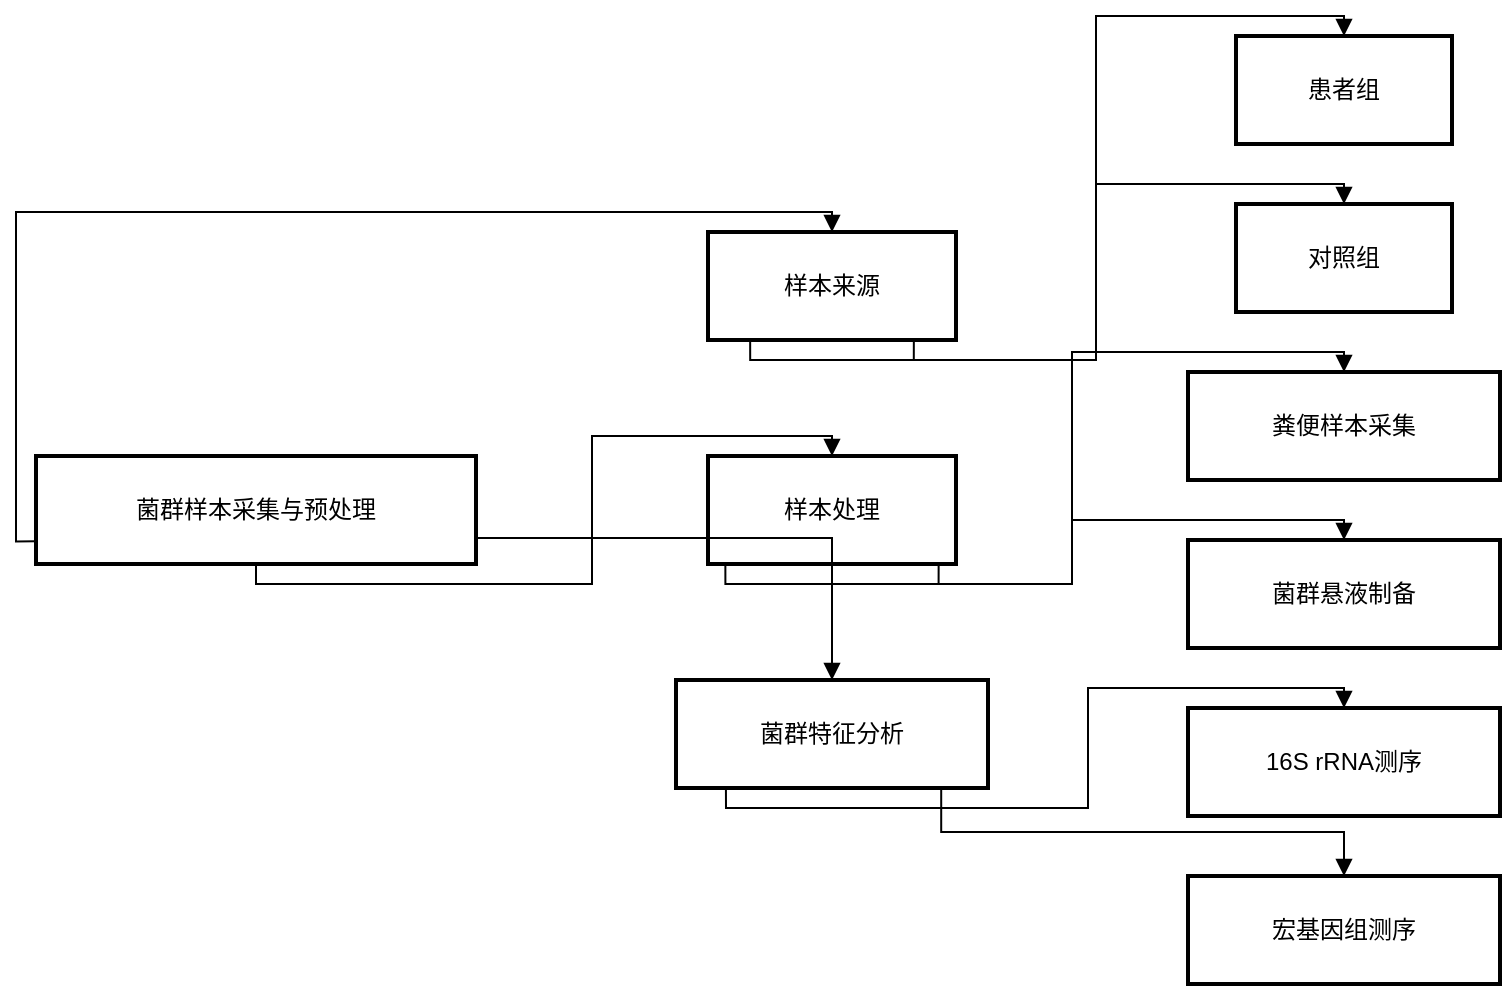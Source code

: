 <mxfile version="26.2.14">
  <diagram name="第 1 页" id="Mh5Mfn0W7jNBa9Apmi7j">
    <mxGraphModel dx="2245" dy="1931" grid="1" gridSize="10" guides="1" tooltips="1" connect="1" arrows="1" fold="1" page="1" pageScale="1" pageWidth="827" pageHeight="1169" math="0" shadow="0">
      <root>
        <mxCell id="0" />
        <mxCell id="1" parent="0" />
        <mxCell id="l-IGr21ZMGLG-8YQM3oT-1" value="菌群样本采集与预处理" style="whiteSpace=wrap;strokeWidth=2;" vertex="1" parent="1">
          <mxGeometry y="210" width="220" height="54" as="geometry" />
        </mxCell>
        <mxCell id="l-IGr21ZMGLG-8YQM3oT-2" value="样本来源" style="whiteSpace=wrap;strokeWidth=2;" vertex="1" parent="1">
          <mxGeometry x="336" y="98" width="124" height="54" as="geometry" />
        </mxCell>
        <mxCell id="l-IGr21ZMGLG-8YQM3oT-3" value="样本处理" style="whiteSpace=wrap;strokeWidth=2;" vertex="1" parent="1">
          <mxGeometry x="336" y="210" width="124" height="54" as="geometry" />
        </mxCell>
        <mxCell id="l-IGr21ZMGLG-8YQM3oT-4" value="菌群特征分析" style="whiteSpace=wrap;strokeWidth=2;" vertex="1" parent="1">
          <mxGeometry x="320" y="322" width="156" height="54" as="geometry" />
        </mxCell>
        <mxCell id="l-IGr21ZMGLG-8YQM3oT-5" value="患者组" style="whiteSpace=wrap;strokeWidth=2;" vertex="1" parent="1">
          <mxGeometry x="600" width="108" height="54" as="geometry" />
        </mxCell>
        <mxCell id="l-IGr21ZMGLG-8YQM3oT-6" value="对照组" style="whiteSpace=wrap;strokeWidth=2;" vertex="1" parent="1">
          <mxGeometry x="600" y="84" width="108" height="54" as="geometry" />
        </mxCell>
        <mxCell id="l-IGr21ZMGLG-8YQM3oT-7" value="粪便样本采集" style="whiteSpace=wrap;strokeWidth=2;" vertex="1" parent="1">
          <mxGeometry x="576" y="168" width="156" height="54" as="geometry" />
        </mxCell>
        <mxCell id="l-IGr21ZMGLG-8YQM3oT-8" value="菌群悬液制备" style="whiteSpace=wrap;strokeWidth=2;" vertex="1" parent="1">
          <mxGeometry x="576" y="252" width="156" height="54" as="geometry" />
        </mxCell>
        <mxCell id="l-IGr21ZMGLG-8YQM3oT-9" value="16S rRNA测序" style="whiteSpace=wrap;strokeWidth=2;" vertex="1" parent="1">
          <mxGeometry x="576" y="336" width="156" height="54" as="geometry" />
        </mxCell>
        <mxCell id="l-IGr21ZMGLG-8YQM3oT-10" value="宏基因组测序" style="whiteSpace=wrap;strokeWidth=2;" vertex="1" parent="1">
          <mxGeometry x="576" y="420" width="156" height="54" as="geometry" />
        </mxCell>
        <mxCell id="l-IGr21ZMGLG-8YQM3oT-11" value="" style="startArrow=none;endArrow=block;exitX=0;exitY=0.79;entryX=0.5;entryY=0;rounded=0;orthogonal=1;edgeStyle=orthogonalEdgeStyle;strokeWidth=1;fontSize=18;" edge="1" parent="1" source="l-IGr21ZMGLG-8YQM3oT-1" target="l-IGr21ZMGLG-8YQM3oT-2">
          <mxGeometry relative="1" as="geometry" />
        </mxCell>
        <mxCell id="l-IGr21ZMGLG-8YQM3oT-12" value="" style="startArrow=none;endArrow=block;exitX=0.5;exitY=1;entryX=0.5;entryY=0;rounded=0;orthogonal=1;edgeStyle=orthogonalEdgeStyle;strokeWidth=1;fontSize=18;" edge="1" parent="1" source="l-IGr21ZMGLG-8YQM3oT-1" target="l-IGr21ZMGLG-8YQM3oT-3">
          <mxGeometry relative="1" as="geometry" />
        </mxCell>
        <mxCell id="l-IGr21ZMGLG-8YQM3oT-13" value="" style="startArrow=none;endArrow=block;exitX=1;exitY=0.76;entryX=0.5;entryY=0;rounded=0;orthogonal=1;edgeStyle=orthogonalEdgeStyle;strokeWidth=1;fontSize=18;" edge="1" parent="1" source="l-IGr21ZMGLG-8YQM3oT-1" target="l-IGr21ZMGLG-8YQM3oT-4">
          <mxGeometry relative="1" as="geometry" />
        </mxCell>
        <mxCell id="l-IGr21ZMGLG-8YQM3oT-14" value="" style="startArrow=none;endArrow=block;exitX=0.17;exitY=1;entryX=0.5;entryY=0;rounded=0;orthogonal=1;edgeStyle=orthogonalEdgeStyle;strokeWidth=1;fontSize=18;" edge="1" parent="1" source="l-IGr21ZMGLG-8YQM3oT-2" target="l-IGr21ZMGLG-8YQM3oT-5">
          <mxGeometry relative="1" as="geometry" />
        </mxCell>
        <mxCell id="l-IGr21ZMGLG-8YQM3oT-15" value="" style="startArrow=none;endArrow=block;exitX=0.83;exitY=1;entryX=0.5;entryY=0;rounded=0;orthogonal=1;edgeStyle=orthogonalEdgeStyle;strokeWidth=1;fontSize=18;" edge="1" parent="1" source="l-IGr21ZMGLG-8YQM3oT-2" target="l-IGr21ZMGLG-8YQM3oT-6">
          <mxGeometry relative="1" as="geometry" />
        </mxCell>
        <mxCell id="l-IGr21ZMGLG-8YQM3oT-16" value="" style="startArrow=none;endArrow=block;exitX=0.07;exitY=1;entryX=0.5;entryY=0;rounded=0;orthogonal=1;edgeStyle=orthogonalEdgeStyle;strokeWidth=1;fontSize=18;" edge="1" parent="1" source="l-IGr21ZMGLG-8YQM3oT-3" target="l-IGr21ZMGLG-8YQM3oT-7">
          <mxGeometry relative="1" as="geometry" />
        </mxCell>
        <mxCell id="l-IGr21ZMGLG-8YQM3oT-17" value="" style="startArrow=none;endArrow=block;exitX=0.93;exitY=1;entryX=0.5;entryY=0;rounded=0;orthogonal=1;edgeStyle=orthogonalEdgeStyle;strokeWidth=1;fontSize=18;" edge="1" parent="1" source="l-IGr21ZMGLG-8YQM3oT-3" target="l-IGr21ZMGLG-8YQM3oT-8">
          <mxGeometry relative="1" as="geometry" />
        </mxCell>
        <mxCell id="l-IGr21ZMGLG-8YQM3oT-18" value="" style="startArrow=none;endArrow=block;exitX=0.16;exitY=1;entryX=0.5;entryY=0;rounded=0;orthogonal=1;edgeStyle=orthogonalEdgeStyle;strokeWidth=1;fontSize=18;" edge="1" parent="1" source="l-IGr21ZMGLG-8YQM3oT-4" target="l-IGr21ZMGLG-8YQM3oT-9">
          <mxGeometry relative="1" as="geometry" />
        </mxCell>
        <mxCell id="l-IGr21ZMGLG-8YQM3oT-19" value="" style="startArrow=none;endArrow=block;exitX=0.85;exitY=1;entryX=0.5;entryY=0;rounded=0;orthogonal=1;edgeStyle=orthogonalEdgeStyle;strokeWidth=1;fontSize=18;" edge="1" parent="1" source="l-IGr21ZMGLG-8YQM3oT-4" target="l-IGr21ZMGLG-8YQM3oT-10">
          <mxGeometry relative="1" as="geometry" />
        </mxCell>
      </root>
    </mxGraphModel>
  </diagram>
</mxfile>
